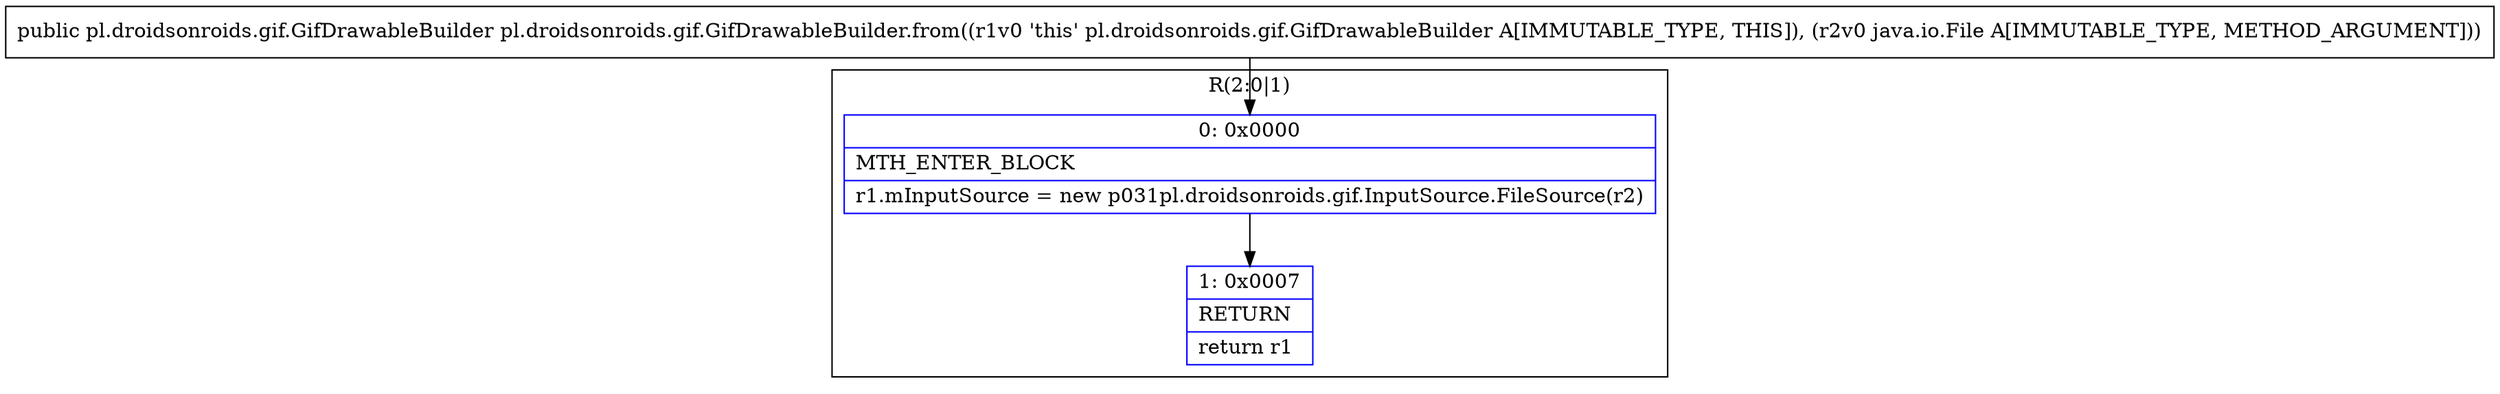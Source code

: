 digraph "CFG forpl.droidsonroids.gif.GifDrawableBuilder.from(Ljava\/io\/File;)Lpl\/droidsonroids\/gif\/GifDrawableBuilder;" {
subgraph cluster_Region_444938119 {
label = "R(2:0|1)";
node [shape=record,color=blue];
Node_0 [shape=record,label="{0\:\ 0x0000|MTH_ENTER_BLOCK\l|r1.mInputSource = new p031pl.droidsonroids.gif.InputSource.FileSource(r2)\l}"];
Node_1 [shape=record,label="{1\:\ 0x0007|RETURN\l|return r1\l}"];
}
MethodNode[shape=record,label="{public pl.droidsonroids.gif.GifDrawableBuilder pl.droidsonroids.gif.GifDrawableBuilder.from((r1v0 'this' pl.droidsonroids.gif.GifDrawableBuilder A[IMMUTABLE_TYPE, THIS]), (r2v0 java.io.File A[IMMUTABLE_TYPE, METHOD_ARGUMENT])) }"];
MethodNode -> Node_0;
Node_0 -> Node_1;
}

